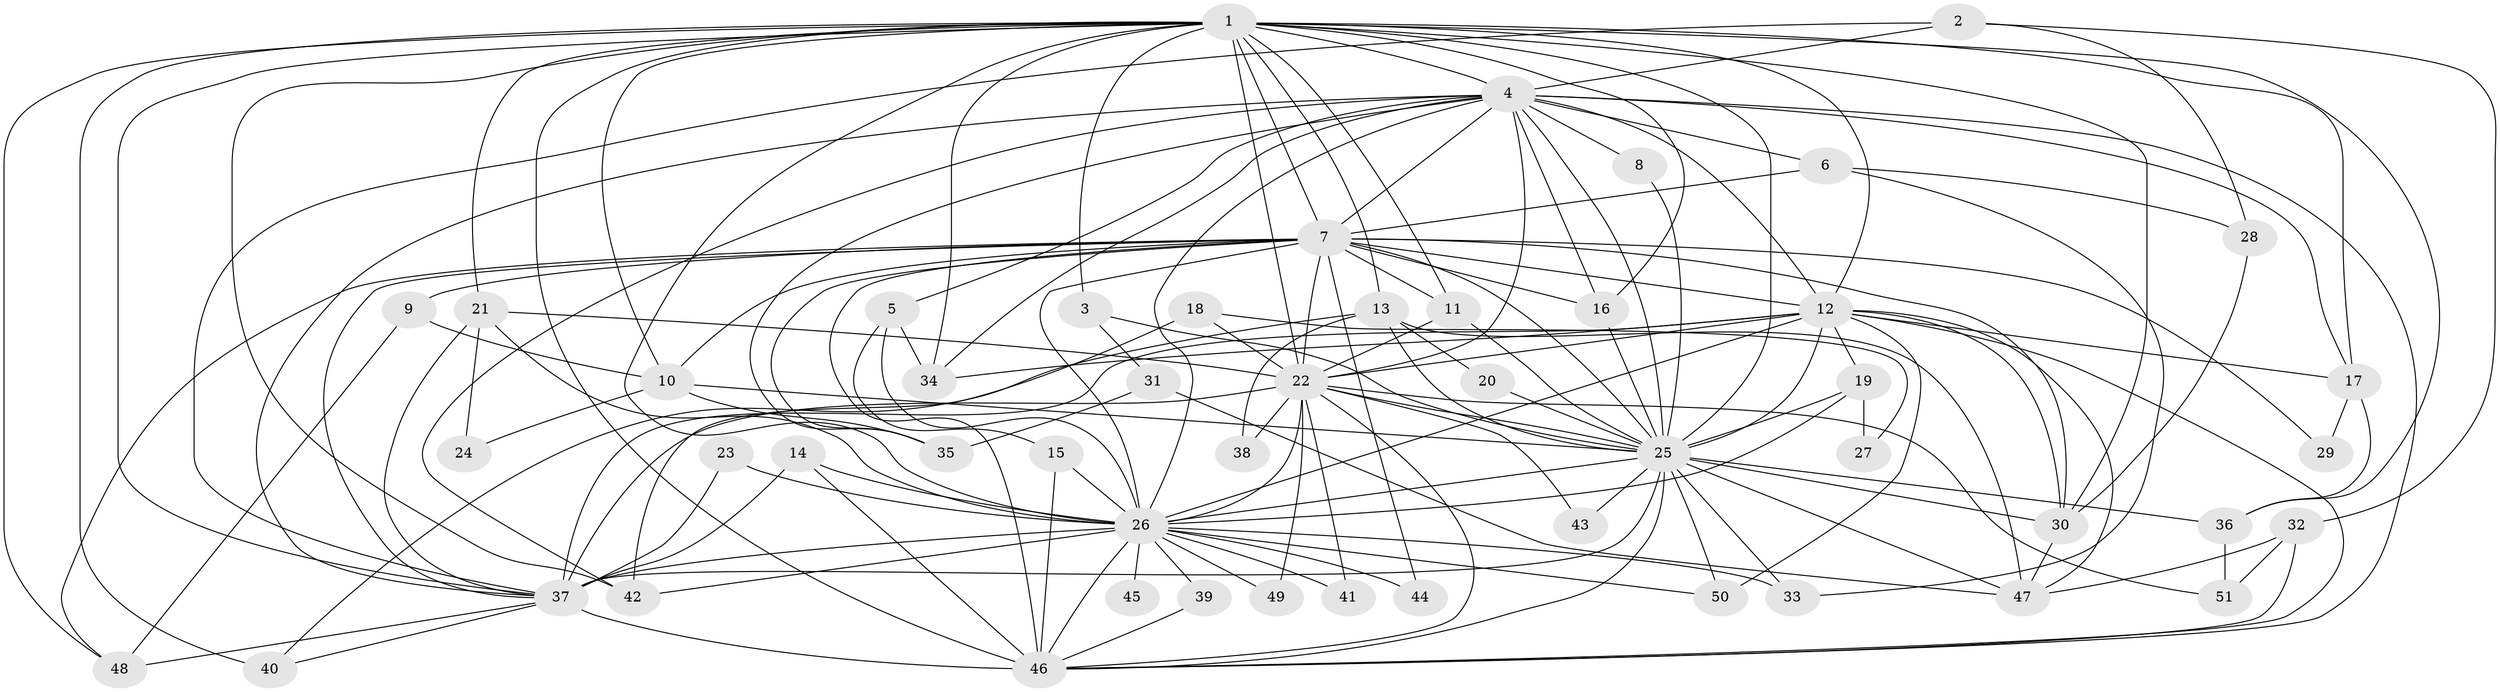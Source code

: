 // original degree distribution, {29: 0.00980392156862745, 20: 0.0196078431372549, 27: 0.00980392156862745, 15: 0.0196078431372549, 21: 0.00980392156862745, 23: 0.00980392156862745, 18: 0.00980392156862745, 19: 0.00980392156862745, 7: 0.00980392156862745, 4: 0.10784313725490197, 2: 0.5588235294117647, 6: 0.029411764705882353, 3: 0.1568627450980392, 5: 0.0392156862745098}
// Generated by graph-tools (version 1.1) at 2025/01/03/09/25 03:01:25]
// undirected, 51 vertices, 148 edges
graph export_dot {
graph [start="1"]
  node [color=gray90,style=filled];
  1;
  2;
  3;
  4;
  5;
  6;
  7;
  8;
  9;
  10;
  11;
  12;
  13;
  14;
  15;
  16;
  17;
  18;
  19;
  20;
  21;
  22;
  23;
  24;
  25;
  26;
  27;
  28;
  29;
  30;
  31;
  32;
  33;
  34;
  35;
  36;
  37;
  38;
  39;
  40;
  41;
  42;
  43;
  44;
  45;
  46;
  47;
  48;
  49;
  50;
  51;
  1 -- 3 [weight=1.0];
  1 -- 4 [weight=3.0];
  1 -- 7 [weight=3.0];
  1 -- 10 [weight=1.0];
  1 -- 11 [weight=1.0];
  1 -- 12 [weight=2.0];
  1 -- 13 [weight=1.0];
  1 -- 16 [weight=1.0];
  1 -- 17 [weight=2.0];
  1 -- 21 [weight=1.0];
  1 -- 22 [weight=3.0];
  1 -- 25 [weight=3.0];
  1 -- 26 [weight=4.0];
  1 -- 30 [weight=1.0];
  1 -- 34 [weight=1.0];
  1 -- 36 [weight=1.0];
  1 -- 37 [weight=2.0];
  1 -- 40 [weight=1.0];
  1 -- 42 [weight=1.0];
  1 -- 46 [weight=2.0];
  1 -- 48 [weight=1.0];
  2 -- 4 [weight=1.0];
  2 -- 28 [weight=1.0];
  2 -- 32 [weight=1.0];
  2 -- 37 [weight=1.0];
  3 -- 25 [weight=1.0];
  3 -- 31 [weight=1.0];
  4 -- 5 [weight=1.0];
  4 -- 6 [weight=1.0];
  4 -- 7 [weight=1.0];
  4 -- 8 [weight=1.0];
  4 -- 12 [weight=1.0];
  4 -- 16 [weight=1.0];
  4 -- 17 [weight=1.0];
  4 -- 22 [weight=2.0];
  4 -- 25 [weight=2.0];
  4 -- 26 [weight=1.0];
  4 -- 34 [weight=1.0];
  4 -- 35 [weight=1.0];
  4 -- 37 [weight=1.0];
  4 -- 42 [weight=1.0];
  4 -- 46 [weight=1.0];
  5 -- 15 [weight=1.0];
  5 -- 26 [weight=1.0];
  5 -- 34 [weight=1.0];
  6 -- 7 [weight=1.0];
  6 -- 28 [weight=1.0];
  6 -- 33 [weight=1.0];
  7 -- 9 [weight=1.0];
  7 -- 10 [weight=1.0];
  7 -- 11 [weight=1.0];
  7 -- 12 [weight=1.0];
  7 -- 16 [weight=1.0];
  7 -- 22 [weight=1.0];
  7 -- 25 [weight=1.0];
  7 -- 26 [weight=1.0];
  7 -- 29 [weight=1.0];
  7 -- 30 [weight=1.0];
  7 -- 35 [weight=1.0];
  7 -- 37 [weight=1.0];
  7 -- 44 [weight=1.0];
  7 -- 46 [weight=1.0];
  7 -- 48 [weight=1.0];
  8 -- 25 [weight=1.0];
  9 -- 10 [weight=1.0];
  9 -- 48 [weight=1.0];
  10 -- 24 [weight=1.0];
  10 -- 25 [weight=1.0];
  10 -- 35 [weight=2.0];
  11 -- 22 [weight=1.0];
  11 -- 25 [weight=1.0];
  12 -- 17 [weight=1.0];
  12 -- 19 [weight=1.0];
  12 -- 22 [weight=2.0];
  12 -- 25 [weight=2.0];
  12 -- 26 [weight=1.0];
  12 -- 30 [weight=1.0];
  12 -- 34 [weight=1.0];
  12 -- 37 [weight=2.0];
  12 -- 46 [weight=1.0];
  12 -- 47 [weight=1.0];
  12 -- 50 [weight=1.0];
  13 -- 20 [weight=1.0];
  13 -- 25 [weight=1.0];
  13 -- 38 [weight=1.0];
  13 -- 40 [weight=1.0];
  13 -- 47 [weight=1.0];
  14 -- 26 [weight=1.0];
  14 -- 37 [weight=1.0];
  14 -- 46 [weight=1.0];
  15 -- 26 [weight=1.0];
  15 -- 46 [weight=1.0];
  16 -- 25 [weight=1.0];
  17 -- 29 [weight=1.0];
  17 -- 36 [weight=1.0];
  18 -- 22 [weight=2.0];
  18 -- 27 [weight=1.0];
  18 -- 42 [weight=1.0];
  19 -- 25 [weight=1.0];
  19 -- 26 [weight=1.0];
  19 -- 27 [weight=1.0];
  20 -- 25 [weight=1.0];
  21 -- 22 [weight=1.0];
  21 -- 24 [weight=1.0];
  21 -- 26 [weight=1.0];
  21 -- 37 [weight=1.0];
  22 -- 25 [weight=1.0];
  22 -- 26 [weight=1.0];
  22 -- 37 [weight=1.0];
  22 -- 38 [weight=1.0];
  22 -- 41 [weight=1.0];
  22 -- 43 [weight=1.0];
  22 -- 46 [weight=1.0];
  22 -- 49 [weight=1.0];
  22 -- 51 [weight=1.0];
  23 -- 26 [weight=1.0];
  23 -- 37 [weight=1.0];
  25 -- 26 [weight=1.0];
  25 -- 30 [weight=1.0];
  25 -- 33 [weight=1.0];
  25 -- 36 [weight=1.0];
  25 -- 37 [weight=2.0];
  25 -- 43 [weight=1.0];
  25 -- 46 [weight=1.0];
  25 -- 47 [weight=1.0];
  25 -- 50 [weight=2.0];
  26 -- 33 [weight=1.0];
  26 -- 37 [weight=1.0];
  26 -- 39 [weight=1.0];
  26 -- 41 [weight=1.0];
  26 -- 42 [weight=1.0];
  26 -- 44 [weight=2.0];
  26 -- 45 [weight=1.0];
  26 -- 46 [weight=1.0];
  26 -- 49 [weight=1.0];
  26 -- 50 [weight=1.0];
  28 -- 30 [weight=1.0];
  30 -- 47 [weight=1.0];
  31 -- 35 [weight=1.0];
  31 -- 47 [weight=1.0];
  32 -- 46 [weight=1.0];
  32 -- 47 [weight=1.0];
  32 -- 51 [weight=1.0];
  36 -- 51 [weight=1.0];
  37 -- 40 [weight=1.0];
  37 -- 46 [weight=3.0];
  37 -- 48 [weight=1.0];
  39 -- 46 [weight=1.0];
}
